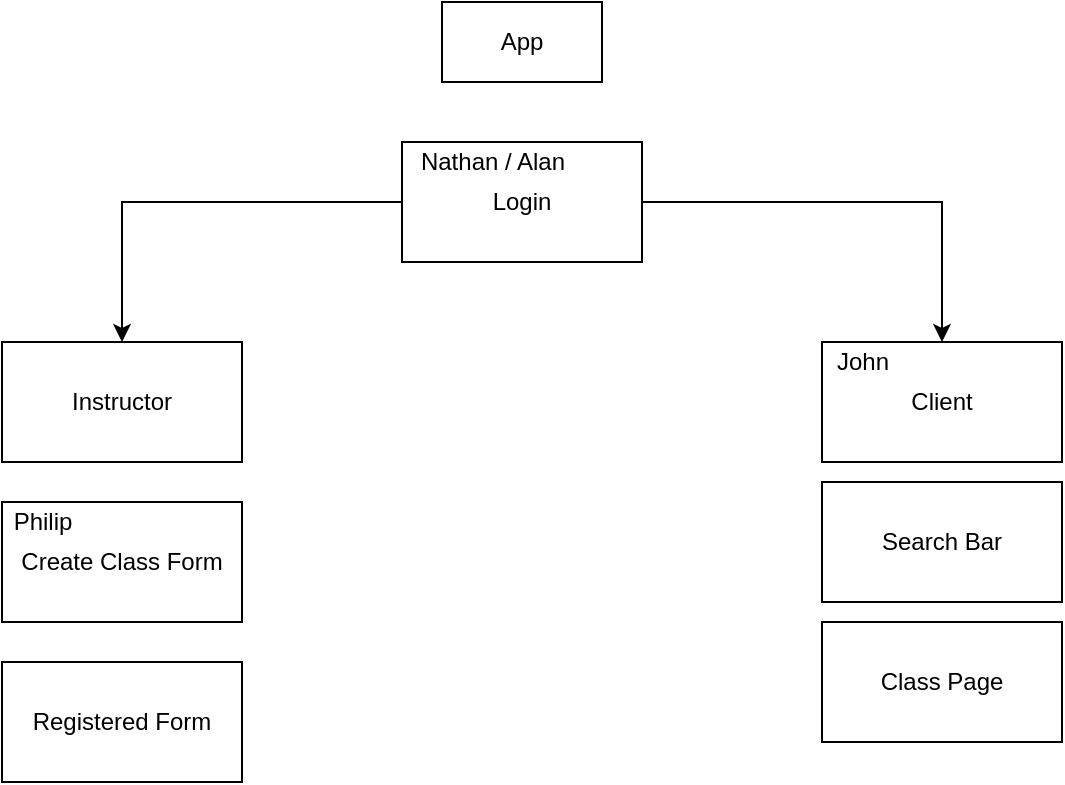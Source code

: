 <mxfile>
    <diagram id="OMjEp7ZkKIiIPjmKSi8p" name="Page-1">
        <mxGraphModel dx="808" dy="361" grid="1" gridSize="10" guides="1" tooltips="1" connect="1" arrows="1" fold="1" page="1" pageScale="1" pageWidth="850" pageHeight="1100" math="0" shadow="0">
            <root>
                <mxCell id="0"/>
                <mxCell id="1" parent="0"/>
                <mxCell id="2" value="App&lt;br&gt;" style="whiteSpace=wrap;html=1;" vertex="1" parent="1">
                    <mxGeometry x="350" y="50" width="80" height="40" as="geometry"/>
                </mxCell>
                <mxCell id="10" style="edgeStyle=orthogonalEdgeStyle;rounded=0;orthogonalLoop=1;jettySize=auto;html=1;exitX=0;exitY=0.5;exitDx=0;exitDy=0;entryX=0.5;entryY=0;entryDx=0;entryDy=0;" edge="1" parent="1" source="3" target="4">
                    <mxGeometry relative="1" as="geometry"/>
                </mxCell>
                <mxCell id="11" style="edgeStyle=orthogonalEdgeStyle;rounded=0;orthogonalLoop=1;jettySize=auto;html=1;entryX=0.5;entryY=0;entryDx=0;entryDy=0;" edge="1" parent="1" source="3" target="5">
                    <mxGeometry relative="1" as="geometry"/>
                </mxCell>
                <mxCell id="3" value="Login&lt;br&gt;" style="whiteSpace=wrap;html=1;" vertex="1" parent="1">
                    <mxGeometry x="330" y="120" width="120" height="60" as="geometry"/>
                </mxCell>
                <mxCell id="4" value="Instructor&lt;br&gt;" style="whiteSpace=wrap;html=1;" vertex="1" parent="1">
                    <mxGeometry x="130" y="220" width="120" height="60" as="geometry"/>
                </mxCell>
                <mxCell id="5" value="Client&lt;br&gt;" style="whiteSpace=wrap;html=1;" vertex="1" parent="1">
                    <mxGeometry x="540" y="220" width="120" height="60" as="geometry"/>
                </mxCell>
                <mxCell id="6" value="Create Class Form&lt;br&gt;" style="whiteSpace=wrap;html=1;" vertex="1" parent="1">
                    <mxGeometry x="130" y="300" width="120" height="60" as="geometry"/>
                </mxCell>
                <mxCell id="7" value="Class Page" style="whiteSpace=wrap;html=1;" vertex="1" parent="1">
                    <mxGeometry x="540" y="360" width="120" height="60" as="geometry"/>
                </mxCell>
                <mxCell id="8" value="Search Bar&lt;br&gt;" style="whiteSpace=wrap;html=1;" vertex="1" parent="1">
                    <mxGeometry x="540" y="290" width="120" height="60" as="geometry"/>
                </mxCell>
                <mxCell id="9" value="Registered Form&lt;br&gt;" style="whiteSpace=wrap;html=1;" vertex="1" parent="1">
                    <mxGeometry x="130" y="380" width="120" height="60" as="geometry"/>
                </mxCell>
                <mxCell id="12" value="Nathan / Alan" style="text;html=1;resizable=0;autosize=1;align=center;verticalAlign=middle;points=[];fillColor=none;strokeColor=none;rounded=0;" vertex="1" parent="1">
                    <mxGeometry x="330" y="120" width="90" height="20" as="geometry"/>
                </mxCell>
                <mxCell id="13" value="Philip" style="text;html=1;resizable=0;autosize=1;align=center;verticalAlign=middle;points=[];fillColor=none;strokeColor=none;rounded=0;" vertex="1" parent="1">
                    <mxGeometry x="130" y="300" width="40" height="20" as="geometry"/>
                </mxCell>
                <mxCell id="14" value="John&lt;br&gt;" style="text;html=1;resizable=0;autosize=1;align=center;verticalAlign=middle;points=[];fillColor=none;strokeColor=none;rounded=0;" vertex="1" parent="1">
                    <mxGeometry x="540" y="220" width="40" height="20" as="geometry"/>
                </mxCell>
            </root>
        </mxGraphModel>
    </diagram>
</mxfile>